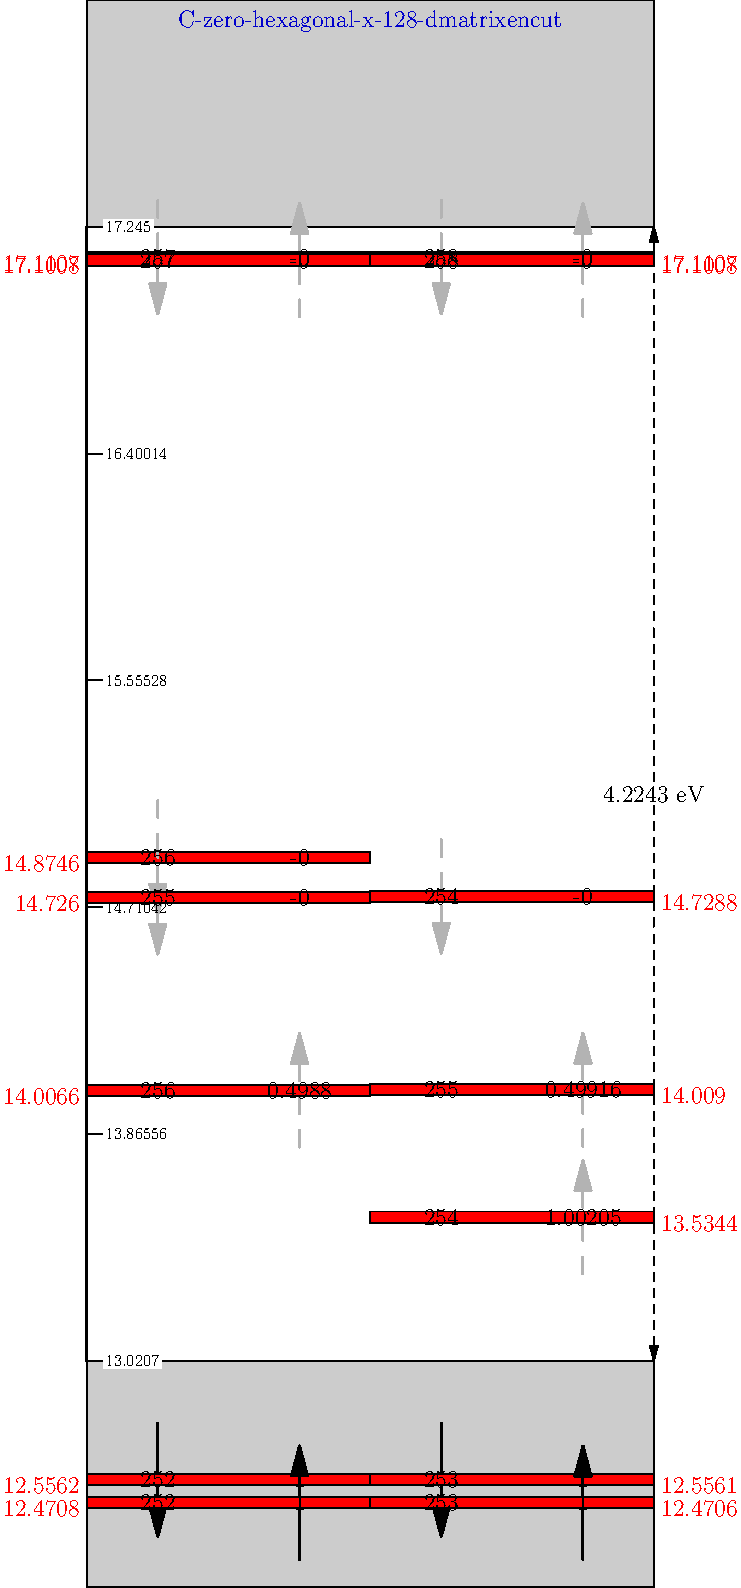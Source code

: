 

string LUMO_TITLE="C-zero-hexagonal-x-128-dmatrixencut";

real ENERGIE_LB_PRISTINE   = 17.2450 ;
real ENERGIE_VB_PRISTINE   = 13.0207 ;

real OBERKANTE     = 100;
real UNTERKANTE    = 0;
real IMG_WIDTH     = 50;
real KANTEN_HEIGHT = 20;

real[] UNEXCITED_ENERGIES={17.1107, 17.1107, 17.1008, 17.1008, 14.8746, 14.7288, 14.7260, 14.0090, 14.0066, 13.5344, 12.5562, 12.5561, 12.4708, 12.4706};
real[] UNEXCITED_SPINS={2, 2, 1, 1, 2, 2, 2, 1, 1, 1, 2, 2, 1, 1};
real[] UNEXCITED_OCCUPATION={-0.00000, -0.00000, -0.00000, -0.00000, -0.00000, -0.00000, -0.00000, 0.49916, 0.49880, 1.00205, 1.00000, 1.00000, 1.00000, 1.00000};
real[] UNEXCITED_BANDS={257, 258, 257, 258, 256, 254, 255, 255, 256, 254, 252, 253, 252, 253};

//size(5cm,5cm);
unitsize(.2cm);


struct state {
  real energy;
  real occupation;
  real band;
  real value;
  string title     = "";
  real spin        = 0;
  real VB          = ENERGIE_VB_PRISTINE;
  real LB          = ENERGIE_LB_PRISTINE;
  real DASH_WIDTH  = 25;
  real DASH_HEIGHT = 1;
  real X_COORD     = 0;
  real Y_OFFSET    = 0;
  real getPlottingValue ( ){
    real val = 100*(energy - VB)/(LB-VB);
    return val + Y_OFFSET;
  };
  void init(real e, real s, real o, real b){
    energy     = e;
    if (spin == 0 ){
      occupation = o;
    }
    else{
    if ( o<0.5 ) {
      occupation = 0;
    } else {
      occupation = 1;
    }
    }
    band       = b;
    spin       = s;
    value      = getPlottingValue();
  };
  pair getMiddlePoint (  ){
    real x,y;
    x = X_COORD+(DASH_WIDTH)/2;
    y = value + (DASH_HEIGHT)/2;
    return (x,y);
  };
  void draw_spin(){
    pair middle = getMiddlePoint();
    path ar;
    real x_deviation = 0.25*DASH_WIDTH;
    real height = 5*DASH_HEIGHT;
    pen unoccupied_style = 0.7*white+dashed, occupied_style = black, style;
    if ( occupation == 1 ) {
      style = occupied_style;
    } else {
      style = unoccupied_style;
    }
    if ( spin == 1 ) {
      ar = (middle - (-x_deviation,height))..(middle + (x_deviation,height));
    } else {
      ar = (middle + (-x_deviation,height))..(middle - (x_deviation,height));
    }
    draw(ar, linewidth(1)+style,Arrow());
  };
  void draw (){
    pen style = red;
    //label((string)energy, (X_COORD+DASH_WIDTH,value), E);
    if ( spin != 0 ) {
      draw_spin();
    } else{
      real OCCUPATION_CUTOFF=0.1;
      if (occupation<=OCCUPATION_CUTOFF){
        style=blue;
      }
    }
    filldraw(box((X_COORD,value),(X_COORD+DASH_WIDTH,value+DASH_HEIGHT)),style);
  };
};


/*******************/
/* DRAW DECORATION */
/*******************/
real pointsToEnergy ( real point ){
  return (ENERGIE_LB_PRISTINE-ENERGIE_VB_PRISTINE)*point/100 + ENERGIE_VB_PRISTINE;
};
label(LUMO_TITLE, (25, 100+KANTEN_HEIGHT/1.1), 0.8*blue);
draw((50,0)--(50,100),dashed, Arrows);
label((string)(ENERGIE_LB_PRISTINE-ENERGIE_VB_PRISTINE)+" eV", (50,50), Fill(white));

//label("Leitungsband" , (IMG_WIDTH/2 , OBERKANTE+(KANTEN_HEIGHT)/2));
//label("Valenzband"   , (IMG_WIDTH/2 , (UNTERKANTE-KANTEN_HEIGHT)/2));

path UNTERKANTE_BOX = box((0 , UNTERKANTE) , (IMG_WIDTH , UNTERKANTE - KANTEN_HEIGHT));
path OBERKANTE_BOX  = box((0 , OBERKANTE)  , (IMG_WIDTH , OBERKANTE + KANTEN_HEIGHT));

filldraw(OBERKANTE_BOX  , .8*white);
filldraw(UNTERKANTE_BOX , .8*white);



int steps = 5;
real width = 100/5;
draw((0,0)--(0,100), linewidth(1));
for ( int i = 0; i <= steps; i+=1 ) {
  draw((0,width*i)--(2,width*i));
  label(scale(0.7)*(string)pointsToEnergy(width*i), (1,width*i), E, Fill(white));
}




/***************/
/* DRAW STATES */
/***************/

for ( int i = 0; i < UNEXCITED_ENERGIES.length; i+=1 ) {
  int controller;
  if ( i%2 == 0 ) {
    controller = 0;
  } else {
    controller = 1;
  }
  state s;
  s.init(UNEXCITED_ENERGIES[i], UNEXCITED_SPINS[i], UNEXCITED_OCCUPATION[i], UNEXCITED_BANDS[i]);
  s.X_COORD=0+controller*(s.DASH_WIDTH);
  if ( controller == 0 ) {
    label((string)s.energy, (s.X_COORD,s.value), W, red);
  } else {
    label((string)s.energy, (s.X_COORD+s.DASH_WIDTH, s.value), E, red);
  }
  label(scale(1)*(string)s.band, s.getMiddlePoint() - (s.DASH_WIDTH/4, 0), black);
  label(scale(1)*(string)s.occupation, s.getMiddlePoint()+ (s.DASH_WIDTH/4, 0), black);
  s.draw();

}

